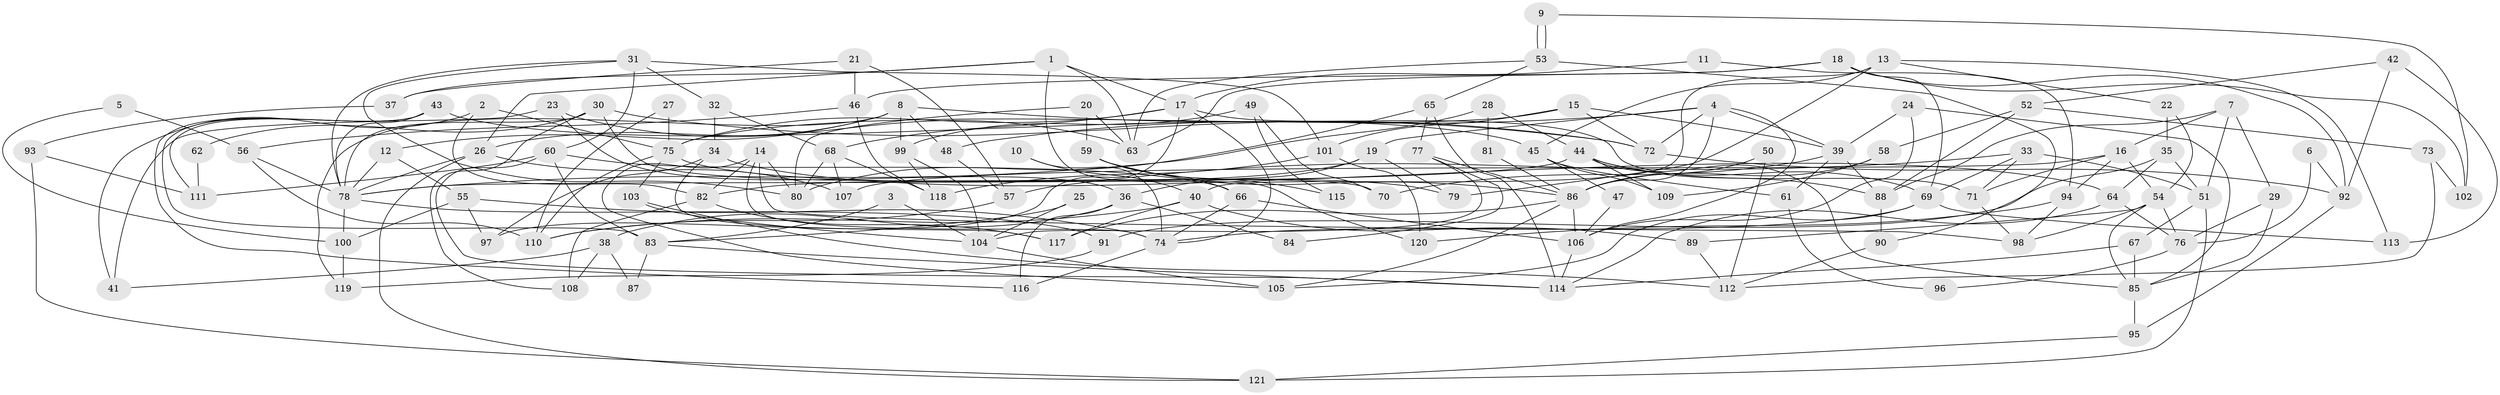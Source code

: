 // coarse degree distribution, {10: 0.0125, 4: 0.1625, 6: 0.1625, 5: 0.15, 7: 0.0875, 2: 0.075, 8: 0.0625, 3: 0.2375, 9: 0.025, 13: 0.0125, 11: 0.0125}
// Generated by graph-tools (version 1.1) at 2025/23/03/03/25 07:23:58]
// undirected, 121 vertices, 242 edges
graph export_dot {
graph [start="1"]
  node [color=gray90,style=filled];
  1;
  2;
  3;
  4;
  5;
  6;
  7;
  8;
  9;
  10;
  11;
  12;
  13;
  14;
  15;
  16;
  17;
  18;
  19;
  20;
  21;
  22;
  23;
  24;
  25;
  26;
  27;
  28;
  29;
  30;
  31;
  32;
  33;
  34;
  35;
  36;
  37;
  38;
  39;
  40;
  41;
  42;
  43;
  44;
  45;
  46;
  47;
  48;
  49;
  50;
  51;
  52;
  53;
  54;
  55;
  56;
  57;
  58;
  59;
  60;
  61;
  62;
  63;
  64;
  65;
  66;
  67;
  68;
  69;
  70;
  71;
  72;
  73;
  74;
  75;
  76;
  77;
  78;
  79;
  80;
  81;
  82;
  83;
  84;
  85;
  86;
  87;
  88;
  89;
  90;
  91;
  92;
  93;
  94;
  95;
  96;
  97;
  98;
  99;
  100;
  101;
  102;
  103;
  104;
  105;
  106;
  107;
  108;
  109;
  110;
  111;
  112;
  113;
  114;
  115;
  116;
  117;
  118;
  119;
  120;
  121;
  1 -- 63;
  1 -- 37;
  1 -- 17;
  1 -- 26;
  1 -- 120;
  2 -- 82;
  2 -- 75;
  2 -- 41;
  3 -- 104;
  3 -- 83;
  4 -- 106;
  4 -- 86;
  4 -- 19;
  4 -- 39;
  4 -- 48;
  4 -- 72;
  5 -- 100;
  5 -- 56;
  6 -- 92;
  6 -- 76;
  7 -- 88;
  7 -- 51;
  7 -- 16;
  7 -- 29;
  8 -- 26;
  8 -- 48;
  8 -- 12;
  8 -- 72;
  8 -- 99;
  8 -- 119;
  9 -- 53;
  9 -- 53;
  9 -- 102;
  10 -- 40;
  10 -- 74;
  11 -- 17;
  11 -- 94;
  12 -- 55;
  12 -- 78;
  13 -- 40;
  13 -- 45;
  13 -- 22;
  13 -- 79;
  13 -- 113;
  14 -- 74;
  14 -- 98;
  14 -- 80;
  14 -- 82;
  14 -- 105;
  15 -- 72;
  15 -- 75;
  15 -- 39;
  15 -- 101;
  16 -- 54;
  16 -- 71;
  16 -- 94;
  16 -- 107;
  17 -- 68;
  17 -- 71;
  17 -- 74;
  17 -- 75;
  17 -- 97;
  18 -- 92;
  18 -- 69;
  18 -- 46;
  18 -- 63;
  18 -- 102;
  19 -- 82;
  19 -- 36;
  19 -- 79;
  20 -- 63;
  20 -- 80;
  20 -- 59;
  21 -- 57;
  21 -- 46;
  21 -- 37;
  22 -- 54;
  22 -- 35;
  23 -- 41;
  23 -- 63;
  23 -- 36;
  24 -- 39;
  24 -- 85;
  24 -- 106;
  25 -- 104;
  25 -- 83;
  26 -- 78;
  26 -- 107;
  26 -- 121;
  27 -- 75;
  27 -- 110;
  28 -- 78;
  28 -- 44;
  28 -- 81;
  29 -- 76;
  29 -- 85;
  30 -- 72;
  30 -- 78;
  30 -- 62;
  30 -- 70;
  30 -- 108;
  31 -- 80;
  31 -- 78;
  31 -- 32;
  31 -- 60;
  31 -- 101;
  32 -- 68;
  32 -- 34;
  33 -- 69;
  33 -- 71;
  33 -- 51;
  33 -- 57;
  34 -- 64;
  34 -- 97;
  34 -- 117;
  35 -- 51;
  35 -- 64;
  35 -- 91;
  36 -- 38;
  36 -- 84;
  36 -- 116;
  37 -- 93;
  38 -- 108;
  38 -- 41;
  38 -- 87;
  39 -- 61;
  39 -- 70;
  39 -- 88;
  40 -- 110;
  40 -- 117;
  40 -- 89;
  42 -- 113;
  42 -- 92;
  42 -- 52;
  43 -- 78;
  43 -- 83;
  43 -- 45;
  43 -- 111;
  43 -- 116;
  44 -- 78;
  44 -- 88;
  44 -- 69;
  44 -- 85;
  44 -- 109;
  45 -- 109;
  45 -- 47;
  45 -- 61;
  46 -- 118;
  46 -- 56;
  47 -- 106;
  48 -- 57;
  49 -- 70;
  49 -- 99;
  49 -- 115;
  50 -- 112;
  50 -- 86;
  51 -- 67;
  51 -- 121;
  52 -- 88;
  52 -- 58;
  52 -- 73;
  53 -- 65;
  53 -- 63;
  53 -- 90;
  54 -- 85;
  54 -- 98;
  54 -- 76;
  54 -- 89;
  55 -- 97;
  55 -- 74;
  55 -- 100;
  56 -- 78;
  56 -- 110;
  57 -- 110;
  58 -- 86;
  58 -- 109;
  59 -- 86;
  59 -- 66;
  59 -- 115;
  60 -- 66;
  60 -- 83;
  60 -- 111;
  60 -- 114;
  61 -- 96;
  62 -- 111;
  64 -- 114;
  64 -- 76;
  65 -- 114;
  65 -- 80;
  65 -- 77;
  66 -- 74;
  66 -- 106;
  67 -- 85;
  67 -- 114;
  68 -- 107;
  68 -- 118;
  68 -- 80;
  69 -- 74;
  69 -- 105;
  69 -- 113;
  71 -- 98;
  72 -- 92;
  73 -- 112;
  73 -- 102;
  74 -- 116;
  75 -- 79;
  75 -- 103;
  75 -- 110;
  76 -- 96;
  77 -- 86;
  77 -- 84;
  77 -- 104;
  78 -- 91;
  78 -- 100;
  81 -- 86;
  82 -- 117;
  82 -- 108;
  83 -- 114;
  83 -- 87;
  85 -- 95;
  86 -- 106;
  86 -- 105;
  86 -- 117;
  88 -- 90;
  89 -- 112;
  90 -- 112;
  91 -- 119;
  92 -- 95;
  93 -- 121;
  93 -- 111;
  94 -- 120;
  94 -- 98;
  95 -- 121;
  99 -- 104;
  99 -- 118;
  100 -- 119;
  101 -- 118;
  101 -- 120;
  103 -- 104;
  103 -- 112;
  104 -- 105;
  106 -- 114;
}

